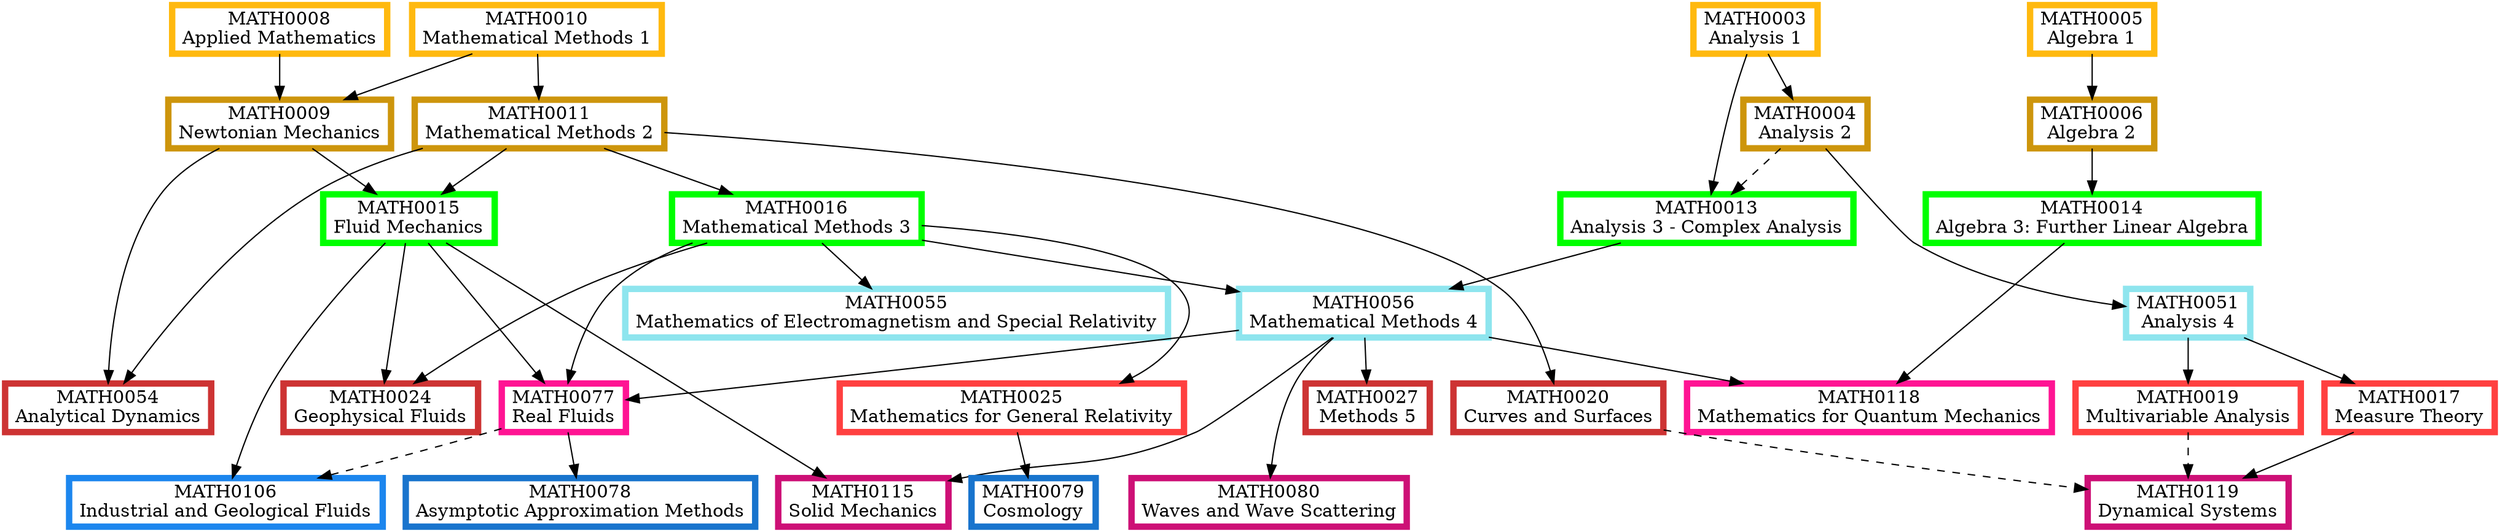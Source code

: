 digraph {
	node [fillcolor=white penwidth=5 shape=box style="filled,bold"]
	subgraph "1.0 1" {
		rank=same
		MATH0010 [label="MATH0010
Mathematical Methods 1" color=darkgoldenrod1 href="https://www.ucl.ac.uk/mathematical-physical-sciences/sites/mathematical_physical_sciences/files/math0010.pdf" tooltip="Year 1, term 1"]
		MATH0008 [label="MATH0008
Applied Mathematics" color=darkgoldenrod1 href="https://www.ucl.ac.uk/mathematical-physical-sciences/sites/mathematical_physical_sciences/files/math0008.pdf" tooltip="Year 1, term 1"]
		MATH0003 [label="MATH0003
Analysis 1" color=darkgoldenrod1 href="https://www.ucl.ac.uk/mathematical-physical-sciences/sites/mathematical_physical_sciences/files/math0003.pdf" tooltip="Year 1, term 1"]
		MATH0005 [label="MATH0005
Algebra 1" color=darkgoldenrod1 href="https://www.ucl.ac.uk/mathematical-physical-sciences/sites/mathematical_physical_sciences/files/math0005.pdf" tooltip="Year 1, term 1"]
	}
	MATH0010 -> MATH0011 [tooltip="required prerequisite"]
	MATH0003 -> MATH0004 [tooltip="required prerequisite"]
	MATH0005 -> MATH0006 [tooltip="required prerequisite"]
	MATH0008 -> MATH0009 [tooltip="required prerequisite"]
	MATH0010 -> MATH0009 [tooltip="required prerequisite"]
	subgraph "1.0 2" {
		rank=same
		MATH0011 [label="MATH0011
Mathematical Methods 2" color=darkgoldenrod3 href="https://www.ucl.ac.uk/mathematical-physical-sciences/sites/mathematical_physical_sciences/files/math0011_2.pdf" tooltip="Year 1, term 2"]
		MATH0004 [label="MATH0004
Analysis 2" color=darkgoldenrod3 href="https://www.ucl.ac.uk/mathematical-physical-sciences/sites/mathematical_physical_sciences/files/math0004.pdf" tooltip="Year 1, term 2"]
		MATH0006 [label="MATH0006
Algebra 2" color=darkgoldenrod3 href="https://www.ucl.ac.uk/mathematical-physical-sciences/sites/mathematical_physical_sciences/files/math0006.pdf" tooltip="Year 1, term 2"]
		MATH0009 [label="MATH0009
Newtonian Mechanics" color=darkgoldenrod3 href="https://www.ucl.ac.uk/mathematical-physical-sciences/sites/mathematical_physical_sciences/files/math0009.pdf" tooltip="Year 1, term 2"]
	}
	MATH0011 -> MATH0015 [tooltip="required prerequisite"]
	MATH0009 -> MATH0015 [tooltip="required prerequisite"]
	MATH0003 -> MATH0013 [tooltip="required prerequisite"]
	MATH0004 -> MATH0013 [style=dashed tooltip="recommended prerequisite"]
	MATH0011 -> MATH0016 [tooltip="required prerequisite"]
	MATH0006 -> MATH0014 [tooltip="required prerequisite"]
	subgraph "2.0 1" {
		rank=same
		MATH0015 [label="MATH0015
Fluid Mechanics" color=green1 href="https://www.ucl.ac.uk/mathematical-physical-sciences/sites/mathematical_physical_sciences/files/math0015.pdf" tooltip="Year 2, term 1"]
		MATH0013 [label="MATH0013
Analysis 3 - Complex Analysis" color=green1 href="https://www.ucl.ac.uk/mathematical-physical-sciences/sites/mathematical_physical_sciences/files/math0013.pdf" tooltip="Year 2, term 1"]
		MATH0016 [label="MATH0016
Mathematical Methods 3" color=green1 href="https://www.ucl.ac.uk/mathematical-physical-sciences/sites/mathematical_physical_sciences/files/math0016.pdf" tooltip="Year 2, term 1"]
		MATH0014 [label="MATH0014
Algebra 3: Further Linear Algebra" color=green1 href="https://www.ucl.ac.uk/mathematical-physical-sciences/sites/mathematical_physical_sciences/files/math0014.pdf" tooltip="Year 2, term 1"]
	}
	MATH0013 -> MATH0056 [tooltip="required prerequisite"]
	MATH0016 -> MATH0056 [tooltip="required prerequisite"]
	MATH0016 -> MATH0055 [tooltip="required prerequisite"]
	MATH0004 -> MATH0051 [tooltip="required prerequisite"]
	subgraph "2.5 2" {
		rank=same
		MATH0056 [label="MATH0056
Mathematical Methods 4" color=cadetblue2 href="https://www.ucl.ac.uk/mathematical-physical-sciences/sites/mathematical_physical_sciences/files/math0056.pdf" tooltip="Year 2 or 3, term 2"]
		MATH0055 [label="MATH0055
Mathematics of Electromagnetism and Special Relativity" color=cadetblue2 href="https://www.ucl.ac.uk/mathematical-physical-sciences/sites/mathematical_physical_sciences/files/math0055_3.pdf" tooltip="Year 2 or 3, term 2"]
		MATH0051 [label="MATH0051
Analysis 4" color=cadetblue2 href="https://www.ucl.ac.uk/mathematical-physical-sciences/sites/mathematical_physical_sciences/files/math0051.pdf" tooltip="Year 2 or 3, term 2"]
	}
	MATH0051 -> MATH0019 [tooltip="required prerequisite"]
	MATH0016 -> MATH0025 [tooltip="required prerequisite"]
	MATH0051 -> MATH0017 [tooltip="required prerequisite"]
	subgraph "3.0 1" {
		rank=same
		MATH0019 [label="MATH0019
Multivariable Analysis" color=brown1 href="https://www.ucl.ac.uk/mathematical-physical-sciences/sites/mathematical_physical_sciences/files/math0019.pdf" tooltip="Year 3, term 1"]
		MATH0025 [label="MATH0025
Mathematics for General Relativity" color=brown1 href="https://www.ucl.ac.uk/mathematical-physical-sciences/sites/mathematical_physical_sciences/files/math0025.pdf" tooltip="Year 3, term 1"]
		MATH0017 [label="MATH0017
Measure Theory" color=brown1 href="https://www.ucl.ac.uk/mathematical-physical-sciences/sites/mathematical_physical_sciences/files/math0017.pdf" tooltip="Year 3, term 1"]
	}
	MATH0056 -> MATH0027 [tooltip="required prerequisite"]
	MATH0011 -> MATH0054 [tooltip="required prerequisite"]
	MATH0009 -> MATH0054 [tooltip="required prerequisite"]
	MATH0015 -> MATH0024 [tooltip="required prerequisite"]
	MATH0016 -> MATH0024 [tooltip="required prerequisite"]
	MATH0011 -> MATH0020 [tooltip="required prerequisite"]
	subgraph "3.0 2" {
		rank=same
		MATH0027 [label="MATH0027
Methods 5" color=brown3 href="https://www.ucl.ac.uk/mathematical-physical-sciences/sites/mathematical_physical_sciences/files/math0027.pdf" tooltip="Year 3, term 2"]
		MATH0054 [label="MATH0054
Analytical Dynamics" color=brown3 href="https://www.ucl.ac.uk/mathematical-physical-sciences/sites/mathematical_physical_sciences/files/math0054.pdf" tooltip="Year 3, term 2"]
		MATH0024 [label="MATH0024
Geophysical Fluids" color=brown3 href="https://www.ucl.ac.uk/mathematical-physical-sciences/sites/mathematical_physical_sciences/files/math0024.pdf" tooltip="Year 3, term 2"]
		MATH0020 [label="MATH0020
Curves and Surfaces" color=brown3 href="https://www.ucl.ac.uk/mathematical-physical-sciences/sites/mathematical_physical_sciences/files/math0020.pdf" tooltip="Year 3, term 2"]
	}
	MATH0015 -> MATH0077 [tooltip="required prerequisite"]
	MATH0016 -> MATH0077 [tooltip="required prerequisite"]
	MATH0056 -> MATH0077 [tooltip="required prerequisite"]
	MATH0056 -> MATH0118 [tooltip="required prerequisite"]
	MATH0014 -> MATH0118 [tooltip="required prerequisite"]
	subgraph "3.5 1" {
		rank=same
		MATH0077 [label="MATH0077
Real Fluids" color=deeppink1 href="https://www.ucl.ac.uk/mathematical-physical-sciences/sites/mathematical_physical_sciences/files/math0077.pdf" tooltip="Year 3 or 4, term 1"]
		MATH0118 [label="MATH0118
Mathematics for Quantum Mechanics" color=deeppink1 href="https://www.ucl.ac.uk/mathematical-physical-sciences/sites/mathematical_physical_sciences/files/math0118.pdf" tooltip="Year 3 or 4, term 1"]
	}
	MATH0056 -> MATH0080 [tooltip="required prerequisite"]
	MATH0015 -> MATH0115 [tooltip="required prerequisite"]
	MATH0056 -> MATH0115 [tooltip="required prerequisite"]
	MATH0017 -> MATH0119 [tooltip="required prerequisite"]
	MATH0019 -> MATH0119 [style=dashed tooltip="recommended prerequisite"]
	MATH0020 -> MATH0119 [style=dashed tooltip="recommended prerequisite"]
	subgraph "3.5 2" {
		rank=same
		MATH0080 [label="MATH0080
Waves and Wave Scattering" color=deeppink3 href="https://www.ucl.ac.uk/mathematical-physical-sciences/sites/mathematical_physical_sciences/files/math0080.pdf" tooltip="Year 3 or 4, term 2"]
		MATH0115 [label="MATH0115
Solid Mechanics" color=deeppink3 href="https://www.ucl.ac.uk/mathematical-physical-sciences/sites/mathematical_physical_sciences/files/math0115_syllabus.pdf" tooltip="Year 3 or 4, term 2"]
		MATH0119 [label="MATH0119
Dynamical Systems" color=deeppink3 href="https://www.ucl.ac.uk/mathematical-physical-sciences/sites/mathematical_physical_sciences/files/math0119.pdf" tooltip="Year 3 or 4, term 2"]
	}
	MATH0015 -> MATH0106 [tooltip="required prerequisite"]
	MATH0077 -> MATH0106 [style=dashed tooltip="recommended prerequisite"]
	subgraph "4.0 1" {
		rank=same
		MATH0106 [label="MATH0106
Industrial and Geological Fluids" color=dodgerblue2 href="https://www.ucl.ac.uk/mathematical-physical-sciences/sites/mathematical_physical_sciences/files/math0106.pdf" tooltip="Year 4, term 1"]
	}
	MATH0025 -> MATH0079 [tooltip="required prerequisite"]
	MATH0077 -> MATH0078 [tooltip="required prerequisite"]
	subgraph "4.0 2" {
		rank=same
		MATH0079 [label="MATH0079
Cosmology" color=dodgerblue3 href="https://www.ucl.ac.uk/mathematical-physical-sciences/sites/mathematical_physical_sciences/files/math0079.pdf" tooltip="Year 4, term 2"]
		MATH0078 [label="MATH0078
Asymptotic Approximation Methods" color=dodgerblue3 href="https://www.ucl.ac.uk/mathematical-physical-sciences/sites/mathematical_physical_sciences/files/math0078.pdf" tooltip="Year 4, term 2"]
	}
}
